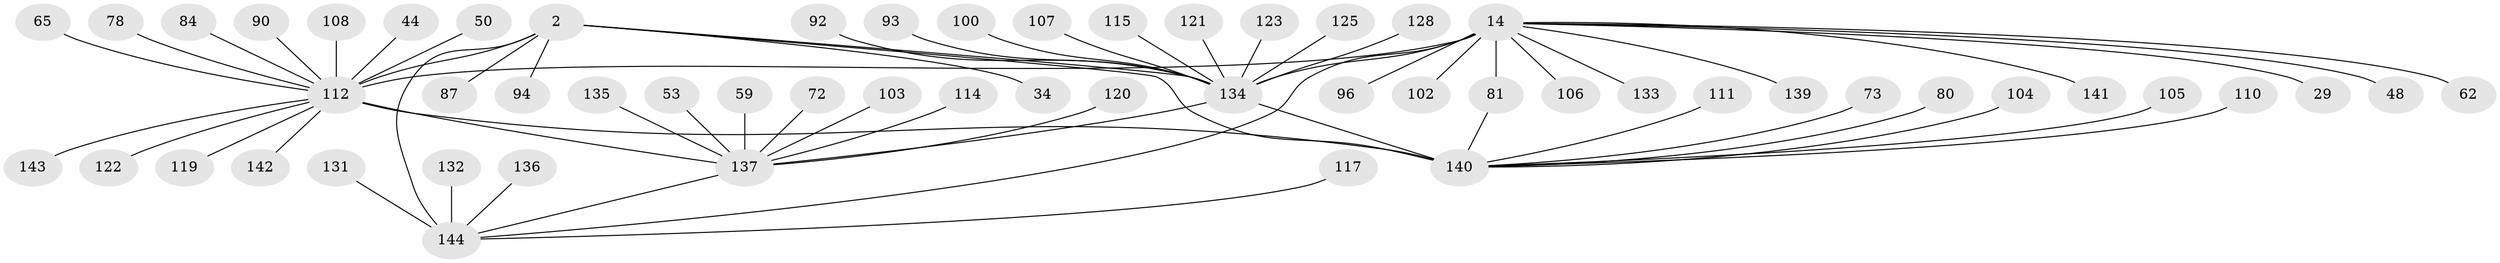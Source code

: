 // original degree distribution, {4: 0.05555555555555555, 18: 0.006944444444444444, 14: 0.006944444444444444, 6: 0.020833333333333332, 10: 0.013888888888888888, 9: 0.027777777777777776, 5: 0.013888888888888888, 2: 0.2569444444444444, 1: 0.5069444444444444, 8: 0.006944444444444444, 26: 0.006944444444444444, 3: 0.06944444444444445, 11: 0.006944444444444444}
// Generated by graph-tools (version 1.1) at 2025/50/03/04/25 21:50:43]
// undirected, 57 vertices, 63 edges
graph export_dot {
graph [start="1"]
  node [color=gray90,style=filled];
  2;
  14;
  29;
  34;
  44;
  48;
  50;
  53;
  59;
  62;
  65;
  72;
  73 [super="+47"];
  78;
  80;
  81 [super="+41+63"];
  84 [super="+76"];
  87;
  90;
  92;
  93;
  94;
  96 [super="+86"];
  100;
  102 [super="+97"];
  103 [super="+55"];
  104;
  105;
  106;
  107 [super="+30"];
  108;
  110;
  111;
  112 [super="+69+101+91+42+66"];
  114;
  115;
  117;
  119;
  120 [super="+67"];
  121;
  122;
  123;
  125;
  128;
  131;
  132;
  133;
  134 [super="+127+118+77+79"];
  135;
  136 [super="+124"];
  137 [super="+56+9+23+49+95+57+83+19+36+52"];
  139 [super="+138"];
  140 [super="+31+74+88+99"];
  141;
  142;
  143;
  144 [super="+70+116+130"];
  2 -- 34;
  2 -- 87;
  2 -- 94;
  2 -- 134 [weight=4];
  2 -- 144 [weight=4];
  2 -- 112 [weight=3];
  2 -- 140 [weight=2];
  14 -- 29;
  14 -- 48;
  14 -- 62;
  14 -- 106;
  14 -- 133;
  14 -- 141;
  14 -- 134 [weight=3];
  14 -- 112 [weight=5];
  14 -- 96;
  14 -- 102;
  14 -- 144;
  14 -- 81 [weight=2];
  14 -- 139 [weight=2];
  44 -- 112;
  50 -- 112;
  53 -- 137;
  59 -- 137;
  65 -- 112;
  72 -- 137;
  73 -- 140 [weight=2];
  78 -- 112;
  80 -- 140;
  81 -- 140;
  84 -- 112;
  90 -- 112;
  92 -- 134;
  93 -- 134;
  100 -- 134;
  103 -- 137;
  104 -- 140;
  105 -- 140;
  107 -- 134;
  108 -- 112;
  110 -- 140;
  111 -- 140;
  112 -- 119;
  112 -- 122;
  112 -- 137 [weight=3];
  112 -- 140 [weight=4];
  112 -- 142;
  112 -- 143;
  114 -- 137;
  115 -- 134;
  117 -- 144;
  120 -- 137;
  121 -- 134;
  123 -- 134;
  125 -- 134;
  128 -- 134;
  131 -- 144;
  132 -- 144;
  134 -- 140 [weight=2];
  134 -- 137 [weight=3];
  135 -- 137;
  136 -- 144;
  137 -- 144 [weight=2];
}
